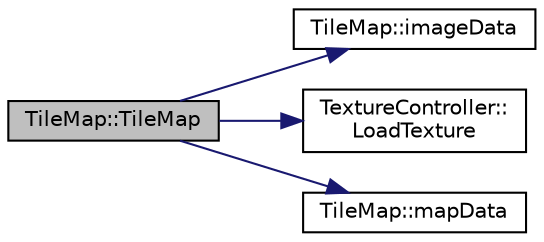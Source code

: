 digraph "TileMap::TileMap"
{
 // LATEX_PDF_SIZE
  bgcolor="transparent";
  edge [fontname="Helvetica",fontsize="10",labelfontname="Helvetica",labelfontsize="10"];
  node [fontname="Helvetica",fontsize="10",shape=record];
  rankdir="LR";
  Node1 [label="TileMap::TileMap",height=0.2,width=0.4,color="black", fillcolor="grey75", style="filled", fontcolor="black",tooltip="Default Constructor."];
  Node1 -> Node2 [color="midnightblue",fontsize="10",style="solid",fontname="Helvetica"];
  Node2 [label="TileMap::imageData",height=0.2,width=0.4,color="black",URL="$class_tile_map.html#a1268e6da428976689e69f85c41f30f69",tooltip="Gets the tile set information from a given file."];
  Node1 -> Node3 [color="midnightblue",fontsize="10",style="solid",fontname="Helvetica"];
  Node3 [label="TextureController::\lLoadTexture",height=0.2,width=0.4,color="black",URL="$class_texture_controller.html#a92f56d3fb993e5f463d829e3fe95f245",tooltip="Loads the given file name and returns the SDL2 usuable texture."];
  Node1 -> Node4 [color="midnightblue",fontsize="10",style="solid",fontname="Helvetica"];
  Node4 [label="TileMap::mapData",height=0.2,width=0.4,color="black",URL="$class_tile_map.html#acc9808d0fc67934b7c5055dd2100211f",tooltip="Gets the layout of the level from a map file."];
}
